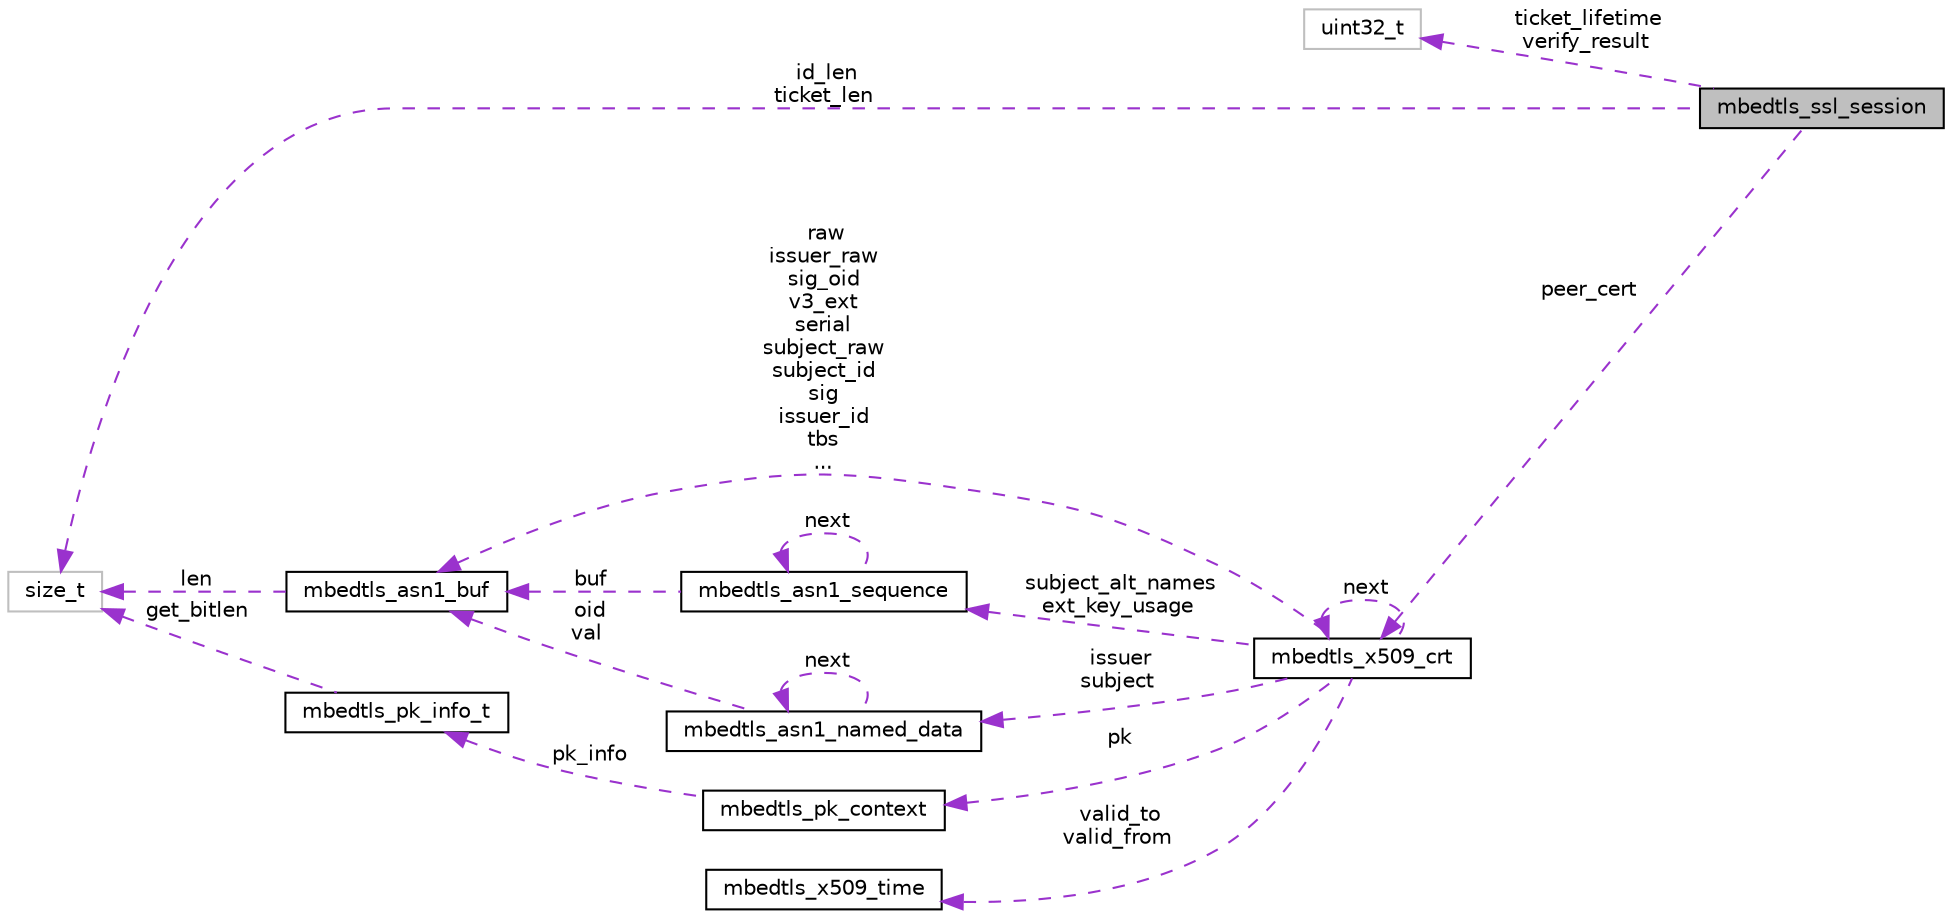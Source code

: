 digraph "mbedtls_ssl_session"
{
  edge [fontname="Helvetica",fontsize="10",labelfontname="Helvetica",labelfontsize="10"];
  node [fontname="Helvetica",fontsize="10",shape=record];
  rankdir="LR";
  Node1 [label="mbedtls_ssl_session",height=0.2,width=0.4,color="black", fillcolor="grey75", style="filled", fontcolor="black"];
  Node2 -> Node1 [dir="back",color="darkorchid3",fontsize="10",style="dashed",label=" ticket_lifetime\nverify_result" ];
  Node2 [label="uint32_t",height=0.2,width=0.4,color="grey75", fillcolor="white", style="filled"];
  Node3 -> Node1 [dir="back",color="darkorchid3",fontsize="10",style="dashed",label=" peer_cert" ];
  Node3 [label="mbedtls_x509_crt",height=0.2,width=0.4,color="black", fillcolor="white", style="filled",URL="$structmbedtls__x509__crt.html"];
  Node4 -> Node3 [dir="back",color="darkorchid3",fontsize="10",style="dashed",label=" subject_alt_names\next_key_usage" ];
  Node4 [label="mbedtls_asn1_sequence",height=0.2,width=0.4,color="black", fillcolor="white", style="filled",URL="$structmbedtls__asn1__sequence.html"];
  Node4 -> Node4 [dir="back",color="darkorchid3",fontsize="10",style="dashed",label=" next" ];
  Node5 -> Node4 [dir="back",color="darkorchid3",fontsize="10",style="dashed",label=" buf" ];
  Node5 [label="mbedtls_asn1_buf",height=0.2,width=0.4,color="black", fillcolor="white", style="filled",URL="$structmbedtls__asn1__buf.html"];
  Node6 -> Node5 [dir="back",color="darkorchid3",fontsize="10",style="dashed",label=" len" ];
  Node6 [label="size_t",height=0.2,width=0.4,color="grey75", fillcolor="white", style="filled"];
  Node7 -> Node3 [dir="back",color="darkorchid3",fontsize="10",style="dashed",label=" issuer\nsubject" ];
  Node7 [label="mbedtls_asn1_named_data",height=0.2,width=0.4,color="black", fillcolor="white", style="filled",URL="$structmbedtls__asn1__named__data.html"];
  Node7 -> Node7 [dir="back",color="darkorchid3",fontsize="10",style="dashed",label=" next" ];
  Node5 -> Node7 [dir="back",color="darkorchid3",fontsize="10",style="dashed",label=" oid\nval" ];
  Node5 -> Node3 [dir="back",color="darkorchid3",fontsize="10",style="dashed",label=" raw\nissuer_raw\nsig_oid\nv3_ext\nserial\nsubject_raw\nsubject_id\nsig\nissuer_id\ntbs\n..." ];
  Node8 -> Node3 [dir="back",color="darkorchid3",fontsize="10",style="dashed",label=" valid_to\nvalid_from" ];
  Node8 [label="mbedtls_x509_time",height=0.2,width=0.4,color="black", fillcolor="white", style="filled",URL="$structmbedtls__x509__time.html"];
  Node3 -> Node3 [dir="back",color="darkorchid3",fontsize="10",style="dashed",label=" next" ];
  Node9 -> Node3 [dir="back",color="darkorchid3",fontsize="10",style="dashed",label=" pk" ];
  Node9 [label="mbedtls_pk_context",height=0.2,width=0.4,color="black", fillcolor="white", style="filled",URL="$structmbedtls__pk__context.html",tooltip="Public key container. "];
  Node10 -> Node9 [dir="back",color="darkorchid3",fontsize="10",style="dashed",label=" pk_info" ];
  Node10 [label="mbedtls_pk_info_t",height=0.2,width=0.4,color="black", fillcolor="white", style="filled",URL="$structmbedtls__pk__info__t.html"];
  Node6 -> Node10 [dir="back",color="darkorchid3",fontsize="10",style="dashed",label=" get_bitlen" ];
  Node6 -> Node1 [dir="back",color="darkorchid3",fontsize="10",style="dashed",label=" id_len\nticket_len" ];
}
